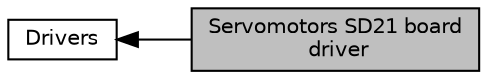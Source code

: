 digraph "Servomotors SD21 board driver"
{
  bgcolor="transparent";
  edge [fontname="Helvetica",fontsize="10",labelfontname="Helvetica",labelfontsize="10"];
  node [fontname="Helvetica",fontsize="10",shape=box];
  rankdir=LR;
  Node1 [label="Servomotors SD21 board\l driver",height=0.2,width=0.4,color="black", fillcolor="grey75", style="filled", fontcolor="black",tooltip="Servomotors SD21 board driver."];
  Node2 [label="Drivers",height=0.2,width=0.4,color="black",URL="$group__drivers.html",tooltip=" "];
  Node2->Node1 [shape=plaintext, dir="back", style="solid"];
}

